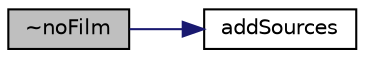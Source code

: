 digraph "~noFilm"
{
  bgcolor="transparent";
  edge [fontname="Helvetica",fontsize="10",labelfontname="Helvetica",labelfontsize="10"];
  node [fontname="Helvetica",fontsize="10",shape=record];
  rankdir="LR";
  Node1 [label="~noFilm",height=0.2,width=0.4,color="black", fillcolor="grey75", style="filled", fontcolor="black"];
  Node1 -> Node2 [color="midnightblue",fontsize="10",style="solid",fontname="Helvetica"];
  Node2 [label="addSources",height=0.2,width=0.4,color="black",URL="$a01606.html#a05aadf1ed9e88a8303984e5d0d7cbb21",tooltip="External hook to add sources to the film. "];
}
